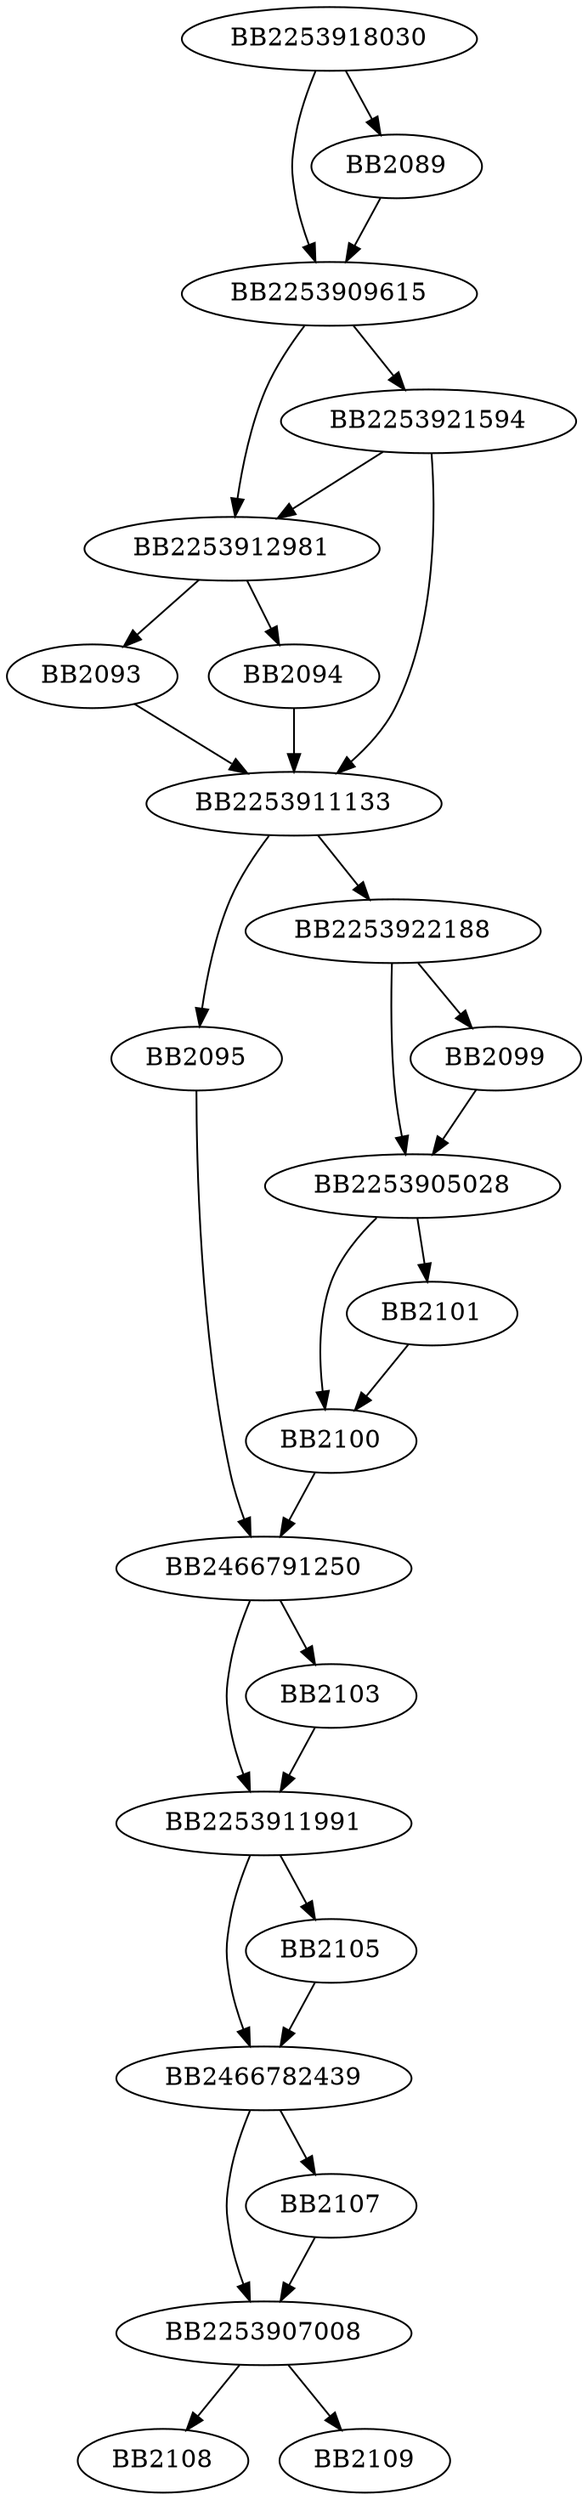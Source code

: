 digraph G{
	BB2253918030->BB2253909615;
	BB2253918030->BB2089;
	BB2089->BB2253909615;
	BB2253909615->BB2253912981;
	BB2253909615->BB2253921594;
	BB2253921594->BB2253911133;
	BB2253921594->BB2253912981;
	BB2253912981->BB2093;
	BB2253912981->BB2094;
	BB2094->BB2253911133;
	BB2093->BB2253911133;
	BB2253911133->BB2095;
	BB2253911133->BB2253922188;
	BB2095->BB2466791250;
	BB2253922188->BB2253905028;
	BB2253922188->BB2099;
	BB2099->BB2253905028;
	BB2253905028->BB2100;
	BB2253905028->BB2101;
	BB2101->BB2100;
	BB2100->BB2466791250;
	BB2466791250->BB2253911991;
	BB2466791250->BB2103;
	BB2103->BB2253911991;
	BB2253911991->BB2466782439;
	BB2253911991->BB2105;
	BB2105->BB2466782439;
	BB2466782439->BB2253907008;
	BB2466782439->BB2107;
	BB2107->BB2253907008;
	BB2253907008->BB2108;
	BB2253907008->BB2109;
}
